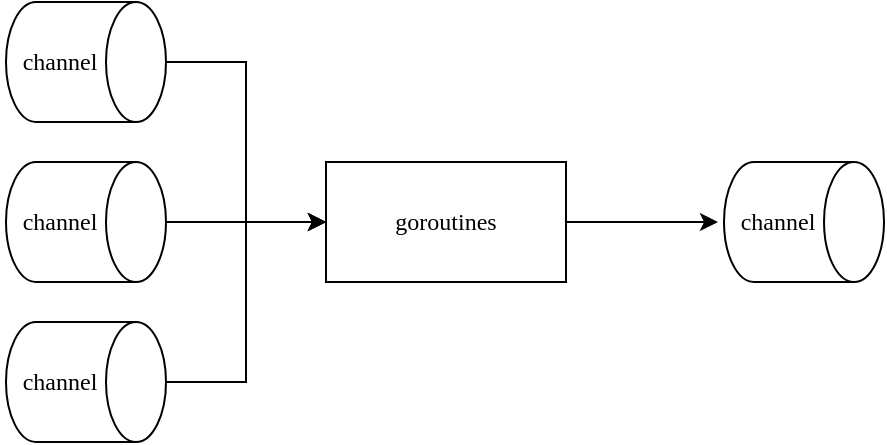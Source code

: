 <mxfile version="20.8.16" type="device"><diagram name="第 1 页" id="L9O80YsvSCGH3RVNUuhk"><mxGraphModel dx="954" dy="610" grid="1" gridSize="10" guides="1" tooltips="1" connect="1" arrows="1" fold="1" page="1" pageScale="1" pageWidth="827" pageHeight="1169" math="0" shadow="0"><root><mxCell id="0"/><mxCell id="1" parent="0"/><mxCell id="aP_N_LZIgW9YN9zdl9KG-12" style="edgeStyle=orthogonalEdgeStyle;rounded=0;orthogonalLoop=1;jettySize=auto;html=1;exitX=0.5;exitY=0;exitDx=0;exitDy=0;exitPerimeter=0;entryX=0;entryY=0.5;entryDx=0;entryDy=0;" edge="1" parent="1" source="aP_N_LZIgW9YN9zdl9KG-3" target="aP_N_LZIgW9YN9zdl9KG-9"><mxGeometry relative="1" as="geometry"/></mxCell><mxCell id="aP_N_LZIgW9YN9zdl9KG-3" value="" style="shape=cylinder3;whiteSpace=wrap;html=1;boundedLbl=1;backgroundOutline=1;size=15;rotation=90;fontFamily=Times New Roman;" vertex="1" parent="1"><mxGeometry x="90" y="110" width="60" height="80" as="geometry"/></mxCell><mxCell id="aP_N_LZIgW9YN9zdl9KG-4" value="channel" style="text;html=1;strokeColor=none;fillColor=none;align=center;verticalAlign=middle;whiteSpace=wrap;rounded=0;fontFamily=Times New Roman;" vertex="1" parent="1"><mxGeometry x="77" y="135" width="60" height="30" as="geometry"/></mxCell><mxCell id="aP_N_LZIgW9YN9zdl9KG-13" style="edgeStyle=orthogonalEdgeStyle;rounded=0;orthogonalLoop=1;jettySize=auto;html=1;exitX=0.5;exitY=0;exitDx=0;exitDy=0;exitPerimeter=0;entryX=0;entryY=0.5;entryDx=0;entryDy=0;" edge="1" parent="1" source="aP_N_LZIgW9YN9zdl9KG-5" target="aP_N_LZIgW9YN9zdl9KG-9"><mxGeometry relative="1" as="geometry"/></mxCell><mxCell id="aP_N_LZIgW9YN9zdl9KG-5" value="" style="shape=cylinder3;whiteSpace=wrap;html=1;boundedLbl=1;backgroundOutline=1;size=15;rotation=90;fontFamily=Times New Roman;" vertex="1" parent="1"><mxGeometry x="90" y="190" width="60" height="80" as="geometry"/></mxCell><mxCell id="aP_N_LZIgW9YN9zdl9KG-6" value="channel" style="text;html=1;strokeColor=none;fillColor=none;align=center;verticalAlign=middle;whiteSpace=wrap;rounded=0;fontFamily=Times New Roman;" vertex="1" parent="1"><mxGeometry x="77" y="215" width="60" height="30" as="geometry"/></mxCell><mxCell id="aP_N_LZIgW9YN9zdl9KG-14" style="edgeStyle=orthogonalEdgeStyle;rounded=0;orthogonalLoop=1;jettySize=auto;html=1;exitX=0.5;exitY=0;exitDx=0;exitDy=0;exitPerimeter=0;entryX=0;entryY=0.5;entryDx=0;entryDy=0;" edge="1" parent="1" source="aP_N_LZIgW9YN9zdl9KG-7" target="aP_N_LZIgW9YN9zdl9KG-9"><mxGeometry relative="1" as="geometry"/></mxCell><mxCell id="aP_N_LZIgW9YN9zdl9KG-7" value="" style="shape=cylinder3;whiteSpace=wrap;html=1;boundedLbl=1;backgroundOutline=1;size=15;rotation=90;fontFamily=Times New Roman;" vertex="1" parent="1"><mxGeometry x="90" y="270" width="60" height="80" as="geometry"/></mxCell><mxCell id="aP_N_LZIgW9YN9zdl9KG-8" value="channel" style="text;html=1;strokeColor=none;fillColor=none;align=center;verticalAlign=middle;whiteSpace=wrap;rounded=0;fontFamily=Times New Roman;" vertex="1" parent="1"><mxGeometry x="77" y="295" width="60" height="30" as="geometry"/></mxCell><mxCell id="aP_N_LZIgW9YN9zdl9KG-15" style="edgeStyle=orthogonalEdgeStyle;rounded=0;orthogonalLoop=1;jettySize=auto;html=1;exitX=1;exitY=0.5;exitDx=0;exitDy=0;entryX=0;entryY=0.5;entryDx=0;entryDy=0;" edge="1" parent="1" source="aP_N_LZIgW9YN9zdl9KG-9" target="aP_N_LZIgW9YN9zdl9KG-11"><mxGeometry relative="1" as="geometry"/></mxCell><mxCell id="aP_N_LZIgW9YN9zdl9KG-9" value="goroutines" style="rounded=0;whiteSpace=wrap;html=1;fontFamily=Times New Roman;" vertex="1" parent="1"><mxGeometry x="240" y="200" width="120" height="60" as="geometry"/></mxCell><mxCell id="aP_N_LZIgW9YN9zdl9KG-10" value="" style="shape=cylinder3;whiteSpace=wrap;html=1;boundedLbl=1;backgroundOutline=1;size=15;rotation=90;fontFamily=Times New Roman;" vertex="1" parent="1"><mxGeometry x="449" y="190" width="60" height="80" as="geometry"/></mxCell><mxCell id="aP_N_LZIgW9YN9zdl9KG-11" value="channel" style="text;html=1;strokeColor=none;fillColor=none;align=center;verticalAlign=middle;whiteSpace=wrap;rounded=0;fontFamily=Times New Roman;" vertex="1" parent="1"><mxGeometry x="436" y="215" width="60" height="30" as="geometry"/></mxCell></root></mxGraphModel></diagram></mxfile>